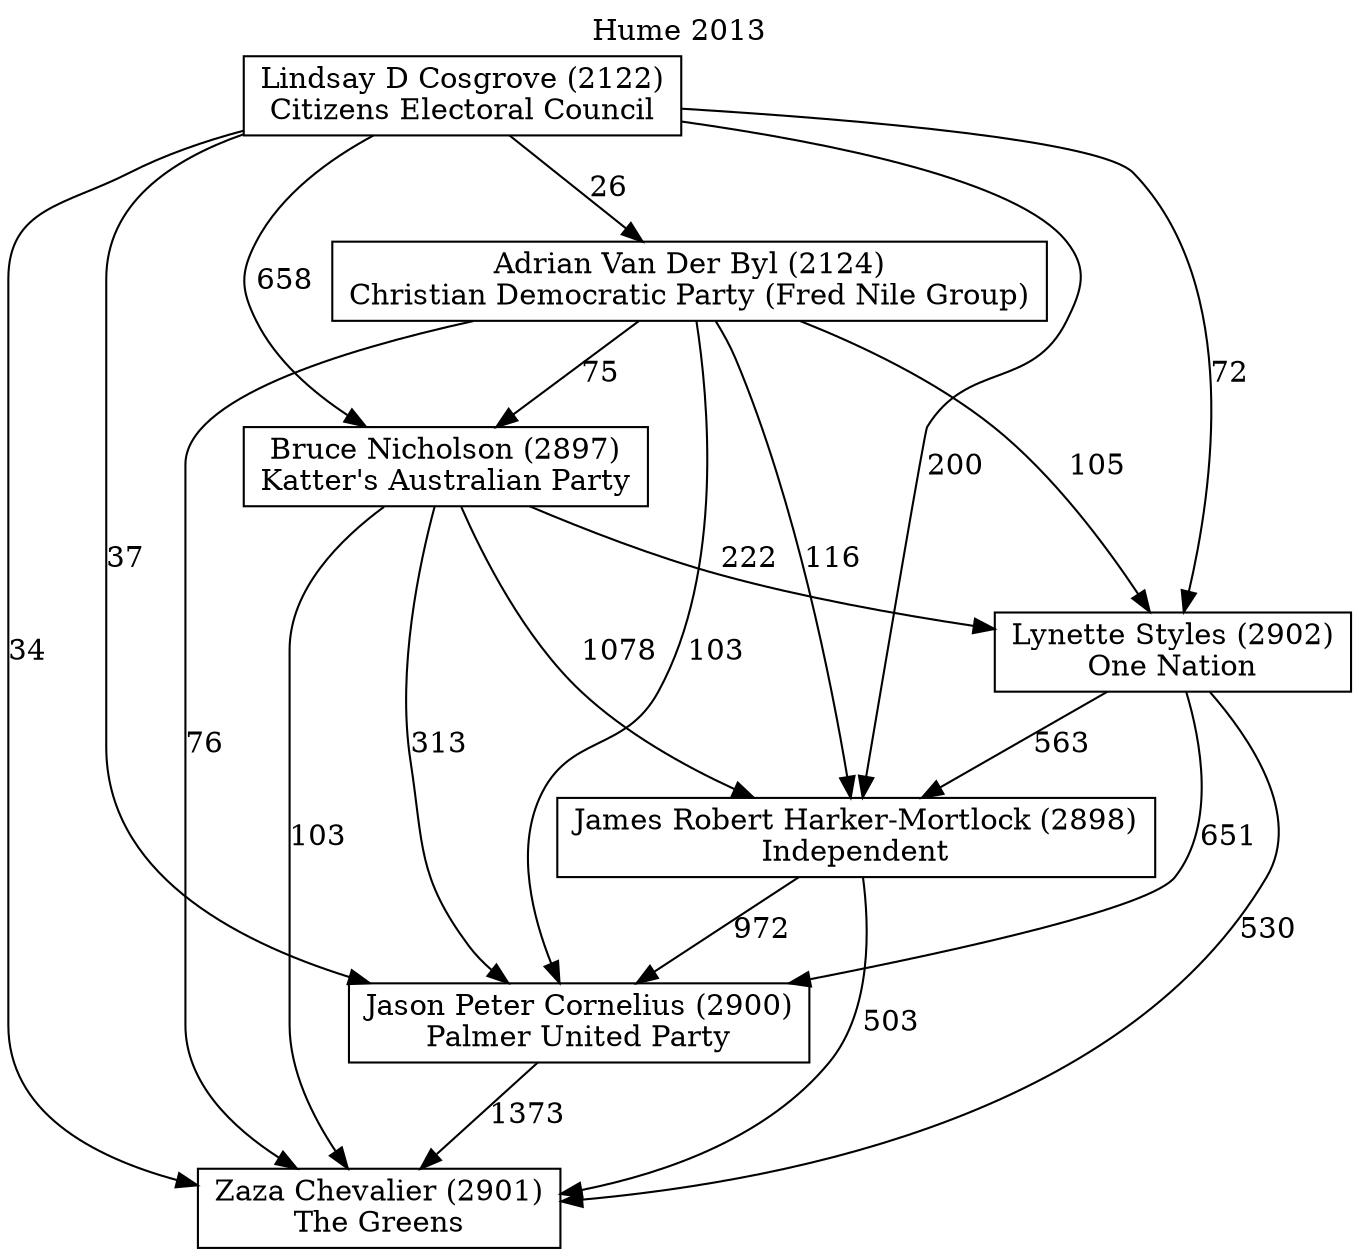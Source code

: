 // House preference flow
digraph "Zaza Chevalier (2901)_Hume_2013" {
	graph [label="Hume 2013" labelloc=t mclimit=10]
	node [shape=box]
	"Zaza Chevalier (2901)" [label="Zaza Chevalier (2901)
The Greens"]
	"Jason Peter Cornelius (2900)" [label="Jason Peter Cornelius (2900)
Palmer United Party"]
	"James Robert Harker-Mortlock (2898)" [label="James Robert Harker-Mortlock (2898)
Independent"]
	"Lynette Styles (2902)" [label="Lynette Styles (2902)
One Nation"]
	"Bruce Nicholson (2897)" [label="Bruce Nicholson (2897)
Katter's Australian Party"]
	"Adrian Van Der Byl (2124)" [label="Adrian Van Der Byl (2124)
Christian Democratic Party (Fred Nile Group)"]
	"Lindsay D Cosgrove (2122)" [label="Lindsay D Cosgrove (2122)
Citizens Electoral Council"]
	"Zaza Chevalier (2901)" [label="Zaza Chevalier (2901)
The Greens"]
	"James Robert Harker-Mortlock (2898)" [label="James Robert Harker-Mortlock (2898)
Independent"]
	"Lynette Styles (2902)" [label="Lynette Styles (2902)
One Nation"]
	"Bruce Nicholson (2897)" [label="Bruce Nicholson (2897)
Katter's Australian Party"]
	"Adrian Van Der Byl (2124)" [label="Adrian Van Der Byl (2124)
Christian Democratic Party (Fred Nile Group)"]
	"Lindsay D Cosgrove (2122)" [label="Lindsay D Cosgrove (2122)
Citizens Electoral Council"]
	"Zaza Chevalier (2901)" [label="Zaza Chevalier (2901)
The Greens"]
	"Lynette Styles (2902)" [label="Lynette Styles (2902)
One Nation"]
	"Bruce Nicholson (2897)" [label="Bruce Nicholson (2897)
Katter's Australian Party"]
	"Adrian Van Der Byl (2124)" [label="Adrian Van Der Byl (2124)
Christian Democratic Party (Fred Nile Group)"]
	"Lindsay D Cosgrove (2122)" [label="Lindsay D Cosgrove (2122)
Citizens Electoral Council"]
	"Zaza Chevalier (2901)" [label="Zaza Chevalier (2901)
The Greens"]
	"Bruce Nicholson (2897)" [label="Bruce Nicholson (2897)
Katter's Australian Party"]
	"Adrian Van Der Byl (2124)" [label="Adrian Van Der Byl (2124)
Christian Democratic Party (Fred Nile Group)"]
	"Lindsay D Cosgrove (2122)" [label="Lindsay D Cosgrove (2122)
Citizens Electoral Council"]
	"Zaza Chevalier (2901)" [label="Zaza Chevalier (2901)
The Greens"]
	"Adrian Van Der Byl (2124)" [label="Adrian Van Der Byl (2124)
Christian Democratic Party (Fred Nile Group)"]
	"Lindsay D Cosgrove (2122)" [label="Lindsay D Cosgrove (2122)
Citizens Electoral Council"]
	"Zaza Chevalier (2901)" [label="Zaza Chevalier (2901)
The Greens"]
	"Lindsay D Cosgrove (2122)" [label="Lindsay D Cosgrove (2122)
Citizens Electoral Council"]
	"Lindsay D Cosgrove (2122)" [label="Lindsay D Cosgrove (2122)
Citizens Electoral Council"]
	"Adrian Van Der Byl (2124)" [label="Adrian Van Der Byl (2124)
Christian Democratic Party (Fred Nile Group)"]
	"Lindsay D Cosgrove (2122)" [label="Lindsay D Cosgrove (2122)
Citizens Electoral Council"]
	"Lindsay D Cosgrove (2122)" [label="Lindsay D Cosgrove (2122)
Citizens Electoral Council"]
	"Bruce Nicholson (2897)" [label="Bruce Nicholson (2897)
Katter's Australian Party"]
	"Adrian Van Der Byl (2124)" [label="Adrian Van Der Byl (2124)
Christian Democratic Party (Fred Nile Group)"]
	"Lindsay D Cosgrove (2122)" [label="Lindsay D Cosgrove (2122)
Citizens Electoral Council"]
	"Bruce Nicholson (2897)" [label="Bruce Nicholson (2897)
Katter's Australian Party"]
	"Lindsay D Cosgrove (2122)" [label="Lindsay D Cosgrove (2122)
Citizens Electoral Council"]
	"Lindsay D Cosgrove (2122)" [label="Lindsay D Cosgrove (2122)
Citizens Electoral Council"]
	"Adrian Van Der Byl (2124)" [label="Adrian Van Der Byl (2124)
Christian Democratic Party (Fred Nile Group)"]
	"Lindsay D Cosgrove (2122)" [label="Lindsay D Cosgrove (2122)
Citizens Electoral Council"]
	"Lindsay D Cosgrove (2122)" [label="Lindsay D Cosgrove (2122)
Citizens Electoral Council"]
	"Lynette Styles (2902)" [label="Lynette Styles (2902)
One Nation"]
	"Bruce Nicholson (2897)" [label="Bruce Nicholson (2897)
Katter's Australian Party"]
	"Adrian Van Der Byl (2124)" [label="Adrian Van Der Byl (2124)
Christian Democratic Party (Fred Nile Group)"]
	"Lindsay D Cosgrove (2122)" [label="Lindsay D Cosgrove (2122)
Citizens Electoral Council"]
	"Lynette Styles (2902)" [label="Lynette Styles (2902)
One Nation"]
	"Adrian Van Der Byl (2124)" [label="Adrian Van Der Byl (2124)
Christian Democratic Party (Fred Nile Group)"]
	"Lindsay D Cosgrove (2122)" [label="Lindsay D Cosgrove (2122)
Citizens Electoral Council"]
	"Lynette Styles (2902)" [label="Lynette Styles (2902)
One Nation"]
	"Lindsay D Cosgrove (2122)" [label="Lindsay D Cosgrove (2122)
Citizens Electoral Council"]
	"Lindsay D Cosgrove (2122)" [label="Lindsay D Cosgrove (2122)
Citizens Electoral Council"]
	"Adrian Van Der Byl (2124)" [label="Adrian Van Der Byl (2124)
Christian Democratic Party (Fred Nile Group)"]
	"Lindsay D Cosgrove (2122)" [label="Lindsay D Cosgrove (2122)
Citizens Electoral Council"]
	"Lindsay D Cosgrove (2122)" [label="Lindsay D Cosgrove (2122)
Citizens Electoral Council"]
	"Bruce Nicholson (2897)" [label="Bruce Nicholson (2897)
Katter's Australian Party"]
	"Adrian Van Der Byl (2124)" [label="Adrian Van Der Byl (2124)
Christian Democratic Party (Fred Nile Group)"]
	"Lindsay D Cosgrove (2122)" [label="Lindsay D Cosgrove (2122)
Citizens Electoral Council"]
	"Bruce Nicholson (2897)" [label="Bruce Nicholson (2897)
Katter's Australian Party"]
	"Lindsay D Cosgrove (2122)" [label="Lindsay D Cosgrove (2122)
Citizens Electoral Council"]
	"Lindsay D Cosgrove (2122)" [label="Lindsay D Cosgrove (2122)
Citizens Electoral Council"]
	"Adrian Van Der Byl (2124)" [label="Adrian Van Der Byl (2124)
Christian Democratic Party (Fred Nile Group)"]
	"Lindsay D Cosgrove (2122)" [label="Lindsay D Cosgrove (2122)
Citizens Electoral Council"]
	"Lindsay D Cosgrove (2122)" [label="Lindsay D Cosgrove (2122)
Citizens Electoral Council"]
	"James Robert Harker-Mortlock (2898)" [label="James Robert Harker-Mortlock (2898)
Independent"]
	"Lynette Styles (2902)" [label="Lynette Styles (2902)
One Nation"]
	"Bruce Nicholson (2897)" [label="Bruce Nicholson (2897)
Katter's Australian Party"]
	"Adrian Van Der Byl (2124)" [label="Adrian Van Der Byl (2124)
Christian Democratic Party (Fred Nile Group)"]
	"Lindsay D Cosgrove (2122)" [label="Lindsay D Cosgrove (2122)
Citizens Electoral Council"]
	"James Robert Harker-Mortlock (2898)" [label="James Robert Harker-Mortlock (2898)
Independent"]
	"Bruce Nicholson (2897)" [label="Bruce Nicholson (2897)
Katter's Australian Party"]
	"Adrian Van Der Byl (2124)" [label="Adrian Van Der Byl (2124)
Christian Democratic Party (Fred Nile Group)"]
	"Lindsay D Cosgrove (2122)" [label="Lindsay D Cosgrove (2122)
Citizens Electoral Council"]
	"James Robert Harker-Mortlock (2898)" [label="James Robert Harker-Mortlock (2898)
Independent"]
	"Adrian Van Der Byl (2124)" [label="Adrian Van Der Byl (2124)
Christian Democratic Party (Fred Nile Group)"]
	"Lindsay D Cosgrove (2122)" [label="Lindsay D Cosgrove (2122)
Citizens Electoral Council"]
	"James Robert Harker-Mortlock (2898)" [label="James Robert Harker-Mortlock (2898)
Independent"]
	"Lindsay D Cosgrove (2122)" [label="Lindsay D Cosgrove (2122)
Citizens Electoral Council"]
	"Lindsay D Cosgrove (2122)" [label="Lindsay D Cosgrove (2122)
Citizens Electoral Council"]
	"Adrian Van Der Byl (2124)" [label="Adrian Van Der Byl (2124)
Christian Democratic Party (Fred Nile Group)"]
	"Lindsay D Cosgrove (2122)" [label="Lindsay D Cosgrove (2122)
Citizens Electoral Council"]
	"Lindsay D Cosgrove (2122)" [label="Lindsay D Cosgrove (2122)
Citizens Electoral Council"]
	"Bruce Nicholson (2897)" [label="Bruce Nicholson (2897)
Katter's Australian Party"]
	"Adrian Van Der Byl (2124)" [label="Adrian Van Der Byl (2124)
Christian Democratic Party (Fred Nile Group)"]
	"Lindsay D Cosgrove (2122)" [label="Lindsay D Cosgrove (2122)
Citizens Electoral Council"]
	"Bruce Nicholson (2897)" [label="Bruce Nicholson (2897)
Katter's Australian Party"]
	"Lindsay D Cosgrove (2122)" [label="Lindsay D Cosgrove (2122)
Citizens Electoral Council"]
	"Lindsay D Cosgrove (2122)" [label="Lindsay D Cosgrove (2122)
Citizens Electoral Council"]
	"Adrian Van Der Byl (2124)" [label="Adrian Van Der Byl (2124)
Christian Democratic Party (Fred Nile Group)"]
	"Lindsay D Cosgrove (2122)" [label="Lindsay D Cosgrove (2122)
Citizens Electoral Council"]
	"Lindsay D Cosgrove (2122)" [label="Lindsay D Cosgrove (2122)
Citizens Electoral Council"]
	"Lynette Styles (2902)" [label="Lynette Styles (2902)
One Nation"]
	"Bruce Nicholson (2897)" [label="Bruce Nicholson (2897)
Katter's Australian Party"]
	"Adrian Van Der Byl (2124)" [label="Adrian Van Der Byl (2124)
Christian Democratic Party (Fred Nile Group)"]
	"Lindsay D Cosgrove (2122)" [label="Lindsay D Cosgrove (2122)
Citizens Electoral Council"]
	"Lynette Styles (2902)" [label="Lynette Styles (2902)
One Nation"]
	"Adrian Van Der Byl (2124)" [label="Adrian Van Der Byl (2124)
Christian Democratic Party (Fred Nile Group)"]
	"Lindsay D Cosgrove (2122)" [label="Lindsay D Cosgrove (2122)
Citizens Electoral Council"]
	"Lynette Styles (2902)" [label="Lynette Styles (2902)
One Nation"]
	"Lindsay D Cosgrove (2122)" [label="Lindsay D Cosgrove (2122)
Citizens Electoral Council"]
	"Lindsay D Cosgrove (2122)" [label="Lindsay D Cosgrove (2122)
Citizens Electoral Council"]
	"Adrian Van Der Byl (2124)" [label="Adrian Van Der Byl (2124)
Christian Democratic Party (Fred Nile Group)"]
	"Lindsay D Cosgrove (2122)" [label="Lindsay D Cosgrove (2122)
Citizens Electoral Council"]
	"Lindsay D Cosgrove (2122)" [label="Lindsay D Cosgrove (2122)
Citizens Electoral Council"]
	"Bruce Nicholson (2897)" [label="Bruce Nicholson (2897)
Katter's Australian Party"]
	"Adrian Van Der Byl (2124)" [label="Adrian Van Der Byl (2124)
Christian Democratic Party (Fred Nile Group)"]
	"Lindsay D Cosgrove (2122)" [label="Lindsay D Cosgrove (2122)
Citizens Electoral Council"]
	"Bruce Nicholson (2897)" [label="Bruce Nicholson (2897)
Katter's Australian Party"]
	"Lindsay D Cosgrove (2122)" [label="Lindsay D Cosgrove (2122)
Citizens Electoral Council"]
	"Lindsay D Cosgrove (2122)" [label="Lindsay D Cosgrove (2122)
Citizens Electoral Council"]
	"Adrian Van Der Byl (2124)" [label="Adrian Van Der Byl (2124)
Christian Democratic Party (Fred Nile Group)"]
	"Lindsay D Cosgrove (2122)" [label="Lindsay D Cosgrove (2122)
Citizens Electoral Council"]
	"Lindsay D Cosgrove (2122)" [label="Lindsay D Cosgrove (2122)
Citizens Electoral Council"]
	"Jason Peter Cornelius (2900)" [label="Jason Peter Cornelius (2900)
Palmer United Party"]
	"James Robert Harker-Mortlock (2898)" [label="James Robert Harker-Mortlock (2898)
Independent"]
	"Lynette Styles (2902)" [label="Lynette Styles (2902)
One Nation"]
	"Bruce Nicholson (2897)" [label="Bruce Nicholson (2897)
Katter's Australian Party"]
	"Adrian Van Der Byl (2124)" [label="Adrian Van Der Byl (2124)
Christian Democratic Party (Fred Nile Group)"]
	"Lindsay D Cosgrove (2122)" [label="Lindsay D Cosgrove (2122)
Citizens Electoral Council"]
	"Jason Peter Cornelius (2900)" [label="Jason Peter Cornelius (2900)
Palmer United Party"]
	"Lynette Styles (2902)" [label="Lynette Styles (2902)
One Nation"]
	"Bruce Nicholson (2897)" [label="Bruce Nicholson (2897)
Katter's Australian Party"]
	"Adrian Van Der Byl (2124)" [label="Adrian Van Der Byl (2124)
Christian Democratic Party (Fred Nile Group)"]
	"Lindsay D Cosgrove (2122)" [label="Lindsay D Cosgrove (2122)
Citizens Electoral Council"]
	"Jason Peter Cornelius (2900)" [label="Jason Peter Cornelius (2900)
Palmer United Party"]
	"Bruce Nicholson (2897)" [label="Bruce Nicholson (2897)
Katter's Australian Party"]
	"Adrian Van Der Byl (2124)" [label="Adrian Van Der Byl (2124)
Christian Democratic Party (Fred Nile Group)"]
	"Lindsay D Cosgrove (2122)" [label="Lindsay D Cosgrove (2122)
Citizens Electoral Council"]
	"Jason Peter Cornelius (2900)" [label="Jason Peter Cornelius (2900)
Palmer United Party"]
	"Adrian Van Der Byl (2124)" [label="Adrian Van Der Byl (2124)
Christian Democratic Party (Fred Nile Group)"]
	"Lindsay D Cosgrove (2122)" [label="Lindsay D Cosgrove (2122)
Citizens Electoral Council"]
	"Jason Peter Cornelius (2900)" [label="Jason Peter Cornelius (2900)
Palmer United Party"]
	"Lindsay D Cosgrove (2122)" [label="Lindsay D Cosgrove (2122)
Citizens Electoral Council"]
	"Lindsay D Cosgrove (2122)" [label="Lindsay D Cosgrove (2122)
Citizens Electoral Council"]
	"Adrian Van Der Byl (2124)" [label="Adrian Van Der Byl (2124)
Christian Democratic Party (Fred Nile Group)"]
	"Lindsay D Cosgrove (2122)" [label="Lindsay D Cosgrove (2122)
Citizens Electoral Council"]
	"Lindsay D Cosgrove (2122)" [label="Lindsay D Cosgrove (2122)
Citizens Electoral Council"]
	"Bruce Nicholson (2897)" [label="Bruce Nicholson (2897)
Katter's Australian Party"]
	"Adrian Van Der Byl (2124)" [label="Adrian Van Der Byl (2124)
Christian Democratic Party (Fred Nile Group)"]
	"Lindsay D Cosgrove (2122)" [label="Lindsay D Cosgrove (2122)
Citizens Electoral Council"]
	"Bruce Nicholson (2897)" [label="Bruce Nicholson (2897)
Katter's Australian Party"]
	"Lindsay D Cosgrove (2122)" [label="Lindsay D Cosgrove (2122)
Citizens Electoral Council"]
	"Lindsay D Cosgrove (2122)" [label="Lindsay D Cosgrove (2122)
Citizens Electoral Council"]
	"Adrian Van Der Byl (2124)" [label="Adrian Van Der Byl (2124)
Christian Democratic Party (Fred Nile Group)"]
	"Lindsay D Cosgrove (2122)" [label="Lindsay D Cosgrove (2122)
Citizens Electoral Council"]
	"Lindsay D Cosgrove (2122)" [label="Lindsay D Cosgrove (2122)
Citizens Electoral Council"]
	"Lynette Styles (2902)" [label="Lynette Styles (2902)
One Nation"]
	"Bruce Nicholson (2897)" [label="Bruce Nicholson (2897)
Katter's Australian Party"]
	"Adrian Van Der Byl (2124)" [label="Adrian Van Der Byl (2124)
Christian Democratic Party (Fred Nile Group)"]
	"Lindsay D Cosgrove (2122)" [label="Lindsay D Cosgrove (2122)
Citizens Electoral Council"]
	"Lynette Styles (2902)" [label="Lynette Styles (2902)
One Nation"]
	"Adrian Van Der Byl (2124)" [label="Adrian Van Der Byl (2124)
Christian Democratic Party (Fred Nile Group)"]
	"Lindsay D Cosgrove (2122)" [label="Lindsay D Cosgrove (2122)
Citizens Electoral Council"]
	"Lynette Styles (2902)" [label="Lynette Styles (2902)
One Nation"]
	"Lindsay D Cosgrove (2122)" [label="Lindsay D Cosgrove (2122)
Citizens Electoral Council"]
	"Lindsay D Cosgrove (2122)" [label="Lindsay D Cosgrove (2122)
Citizens Electoral Council"]
	"Adrian Van Der Byl (2124)" [label="Adrian Van Der Byl (2124)
Christian Democratic Party (Fred Nile Group)"]
	"Lindsay D Cosgrove (2122)" [label="Lindsay D Cosgrove (2122)
Citizens Electoral Council"]
	"Lindsay D Cosgrove (2122)" [label="Lindsay D Cosgrove (2122)
Citizens Electoral Council"]
	"Bruce Nicholson (2897)" [label="Bruce Nicholson (2897)
Katter's Australian Party"]
	"Adrian Van Der Byl (2124)" [label="Adrian Van Der Byl (2124)
Christian Democratic Party (Fred Nile Group)"]
	"Lindsay D Cosgrove (2122)" [label="Lindsay D Cosgrove (2122)
Citizens Electoral Council"]
	"Bruce Nicholson (2897)" [label="Bruce Nicholson (2897)
Katter's Australian Party"]
	"Lindsay D Cosgrove (2122)" [label="Lindsay D Cosgrove (2122)
Citizens Electoral Council"]
	"Lindsay D Cosgrove (2122)" [label="Lindsay D Cosgrove (2122)
Citizens Electoral Council"]
	"Adrian Van Der Byl (2124)" [label="Adrian Van Der Byl (2124)
Christian Democratic Party (Fred Nile Group)"]
	"Lindsay D Cosgrove (2122)" [label="Lindsay D Cosgrove (2122)
Citizens Electoral Council"]
	"Lindsay D Cosgrove (2122)" [label="Lindsay D Cosgrove (2122)
Citizens Electoral Council"]
	"James Robert Harker-Mortlock (2898)" [label="James Robert Harker-Mortlock (2898)
Independent"]
	"Lynette Styles (2902)" [label="Lynette Styles (2902)
One Nation"]
	"Bruce Nicholson (2897)" [label="Bruce Nicholson (2897)
Katter's Australian Party"]
	"Adrian Van Der Byl (2124)" [label="Adrian Van Der Byl (2124)
Christian Democratic Party (Fred Nile Group)"]
	"Lindsay D Cosgrove (2122)" [label="Lindsay D Cosgrove (2122)
Citizens Electoral Council"]
	"James Robert Harker-Mortlock (2898)" [label="James Robert Harker-Mortlock (2898)
Independent"]
	"Bruce Nicholson (2897)" [label="Bruce Nicholson (2897)
Katter's Australian Party"]
	"Adrian Van Der Byl (2124)" [label="Adrian Van Der Byl (2124)
Christian Democratic Party (Fred Nile Group)"]
	"Lindsay D Cosgrove (2122)" [label="Lindsay D Cosgrove (2122)
Citizens Electoral Council"]
	"James Robert Harker-Mortlock (2898)" [label="James Robert Harker-Mortlock (2898)
Independent"]
	"Adrian Van Der Byl (2124)" [label="Adrian Van Der Byl (2124)
Christian Democratic Party (Fred Nile Group)"]
	"Lindsay D Cosgrove (2122)" [label="Lindsay D Cosgrove (2122)
Citizens Electoral Council"]
	"James Robert Harker-Mortlock (2898)" [label="James Robert Harker-Mortlock (2898)
Independent"]
	"Lindsay D Cosgrove (2122)" [label="Lindsay D Cosgrove (2122)
Citizens Electoral Council"]
	"Lindsay D Cosgrove (2122)" [label="Lindsay D Cosgrove (2122)
Citizens Electoral Council"]
	"Adrian Van Der Byl (2124)" [label="Adrian Van Der Byl (2124)
Christian Democratic Party (Fred Nile Group)"]
	"Lindsay D Cosgrove (2122)" [label="Lindsay D Cosgrove (2122)
Citizens Electoral Council"]
	"Lindsay D Cosgrove (2122)" [label="Lindsay D Cosgrove (2122)
Citizens Electoral Council"]
	"Bruce Nicholson (2897)" [label="Bruce Nicholson (2897)
Katter's Australian Party"]
	"Adrian Van Der Byl (2124)" [label="Adrian Van Der Byl (2124)
Christian Democratic Party (Fred Nile Group)"]
	"Lindsay D Cosgrove (2122)" [label="Lindsay D Cosgrove (2122)
Citizens Electoral Council"]
	"Bruce Nicholson (2897)" [label="Bruce Nicholson (2897)
Katter's Australian Party"]
	"Lindsay D Cosgrove (2122)" [label="Lindsay D Cosgrove (2122)
Citizens Electoral Council"]
	"Lindsay D Cosgrove (2122)" [label="Lindsay D Cosgrove (2122)
Citizens Electoral Council"]
	"Adrian Van Der Byl (2124)" [label="Adrian Van Der Byl (2124)
Christian Democratic Party (Fred Nile Group)"]
	"Lindsay D Cosgrove (2122)" [label="Lindsay D Cosgrove (2122)
Citizens Electoral Council"]
	"Lindsay D Cosgrove (2122)" [label="Lindsay D Cosgrove (2122)
Citizens Electoral Council"]
	"Lynette Styles (2902)" [label="Lynette Styles (2902)
One Nation"]
	"Bruce Nicholson (2897)" [label="Bruce Nicholson (2897)
Katter's Australian Party"]
	"Adrian Van Der Byl (2124)" [label="Adrian Van Der Byl (2124)
Christian Democratic Party (Fred Nile Group)"]
	"Lindsay D Cosgrove (2122)" [label="Lindsay D Cosgrove (2122)
Citizens Electoral Council"]
	"Lynette Styles (2902)" [label="Lynette Styles (2902)
One Nation"]
	"Adrian Van Der Byl (2124)" [label="Adrian Van Der Byl (2124)
Christian Democratic Party (Fred Nile Group)"]
	"Lindsay D Cosgrove (2122)" [label="Lindsay D Cosgrove (2122)
Citizens Electoral Council"]
	"Lynette Styles (2902)" [label="Lynette Styles (2902)
One Nation"]
	"Lindsay D Cosgrove (2122)" [label="Lindsay D Cosgrove (2122)
Citizens Electoral Council"]
	"Lindsay D Cosgrove (2122)" [label="Lindsay D Cosgrove (2122)
Citizens Electoral Council"]
	"Adrian Van Der Byl (2124)" [label="Adrian Van Der Byl (2124)
Christian Democratic Party (Fred Nile Group)"]
	"Lindsay D Cosgrove (2122)" [label="Lindsay D Cosgrove (2122)
Citizens Electoral Council"]
	"Lindsay D Cosgrove (2122)" [label="Lindsay D Cosgrove (2122)
Citizens Electoral Council"]
	"Bruce Nicholson (2897)" [label="Bruce Nicholson (2897)
Katter's Australian Party"]
	"Adrian Van Der Byl (2124)" [label="Adrian Van Der Byl (2124)
Christian Democratic Party (Fred Nile Group)"]
	"Lindsay D Cosgrove (2122)" [label="Lindsay D Cosgrove (2122)
Citizens Electoral Council"]
	"Bruce Nicholson (2897)" [label="Bruce Nicholson (2897)
Katter's Australian Party"]
	"Lindsay D Cosgrove (2122)" [label="Lindsay D Cosgrove (2122)
Citizens Electoral Council"]
	"Lindsay D Cosgrove (2122)" [label="Lindsay D Cosgrove (2122)
Citizens Electoral Council"]
	"Adrian Van Der Byl (2124)" [label="Adrian Van Der Byl (2124)
Christian Democratic Party (Fred Nile Group)"]
	"Lindsay D Cosgrove (2122)" [label="Lindsay D Cosgrove (2122)
Citizens Electoral Council"]
	"Lindsay D Cosgrove (2122)" [label="Lindsay D Cosgrove (2122)
Citizens Electoral Council"]
	"Jason Peter Cornelius (2900)" -> "Zaza Chevalier (2901)" [label=1373]
	"James Robert Harker-Mortlock (2898)" -> "Jason Peter Cornelius (2900)" [label=972]
	"Lynette Styles (2902)" -> "James Robert Harker-Mortlock (2898)" [label=563]
	"Bruce Nicholson (2897)" -> "Lynette Styles (2902)" [label=222]
	"Adrian Van Der Byl (2124)" -> "Bruce Nicholson (2897)" [label=75]
	"Lindsay D Cosgrove (2122)" -> "Adrian Van Der Byl (2124)" [label=26]
	"James Robert Harker-Mortlock (2898)" -> "Zaza Chevalier (2901)" [label=503]
	"Lynette Styles (2902)" -> "Zaza Chevalier (2901)" [label=530]
	"Bruce Nicholson (2897)" -> "Zaza Chevalier (2901)" [label=103]
	"Adrian Van Der Byl (2124)" -> "Zaza Chevalier (2901)" [label=76]
	"Lindsay D Cosgrove (2122)" -> "Zaza Chevalier (2901)" [label=34]
	"Lindsay D Cosgrove (2122)" -> "Bruce Nicholson (2897)" [label=658]
	"Adrian Van Der Byl (2124)" -> "Lynette Styles (2902)" [label=105]
	"Lindsay D Cosgrove (2122)" -> "Lynette Styles (2902)" [label=72]
	"Bruce Nicholson (2897)" -> "James Robert Harker-Mortlock (2898)" [label=1078]
	"Adrian Van Der Byl (2124)" -> "James Robert Harker-Mortlock (2898)" [label=116]
	"Lindsay D Cosgrove (2122)" -> "James Robert Harker-Mortlock (2898)" [label=200]
	"Lynette Styles (2902)" -> "Jason Peter Cornelius (2900)" [label=651]
	"Bruce Nicholson (2897)" -> "Jason Peter Cornelius (2900)" [label=313]
	"Adrian Van Der Byl (2124)" -> "Jason Peter Cornelius (2900)" [label=103]
	"Lindsay D Cosgrove (2122)" -> "Jason Peter Cornelius (2900)" [label=37]
}
